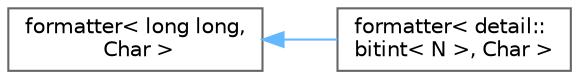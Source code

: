 digraph "类继承关系图"
{
 // LATEX_PDF_SIZE
  bgcolor="transparent";
  edge [fontname=Helvetica,fontsize=10,labelfontname=Helvetica,labelfontsize=10];
  node [fontname=Helvetica,fontsize=10,shape=box,height=0.2,width=0.4];
  rankdir="LR";
  Node0 [id="Node000000",label="formatter\< long long,\l Char \>",height=0.2,width=0.4,color="grey40", fillcolor="white", style="filled",URL="$structformatter.html",tooltip=" "];
  Node0 -> Node1 [id="edge1060_Node000000_Node000001",dir="back",color="steelblue1",style="solid",tooltip=" "];
  Node1 [id="Node000001",label="formatter\< detail::\lbitint\< N \>, Char \>",height=0.2,width=0.4,color="grey40", fillcolor="white", style="filled",URL="$structformatter_3_01detail_1_1bitint_3_01_n_01_4_00_01_char_01_4.html",tooltip=" "];
}
